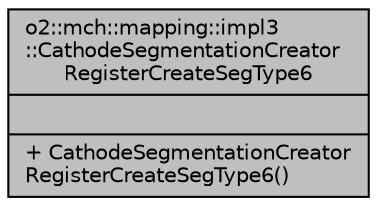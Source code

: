 digraph "o2::mch::mapping::impl3::CathodeSegmentationCreatorRegisterCreateSegType6"
{
 // INTERACTIVE_SVG=YES
  bgcolor="transparent";
  edge [fontname="Helvetica",fontsize="10",labelfontname="Helvetica",labelfontsize="10"];
  node [fontname="Helvetica",fontsize="10",shape=record];
  Node1 [label="{o2::mch::mapping::impl3\l::CathodeSegmentationCreator\lRegisterCreateSegType6\n||+ CathodeSegmentationCreator\lRegisterCreateSegType6()\l}",height=0.2,width=0.4,color="black", fillcolor="grey75", style="filled" fontcolor="black"];
}
